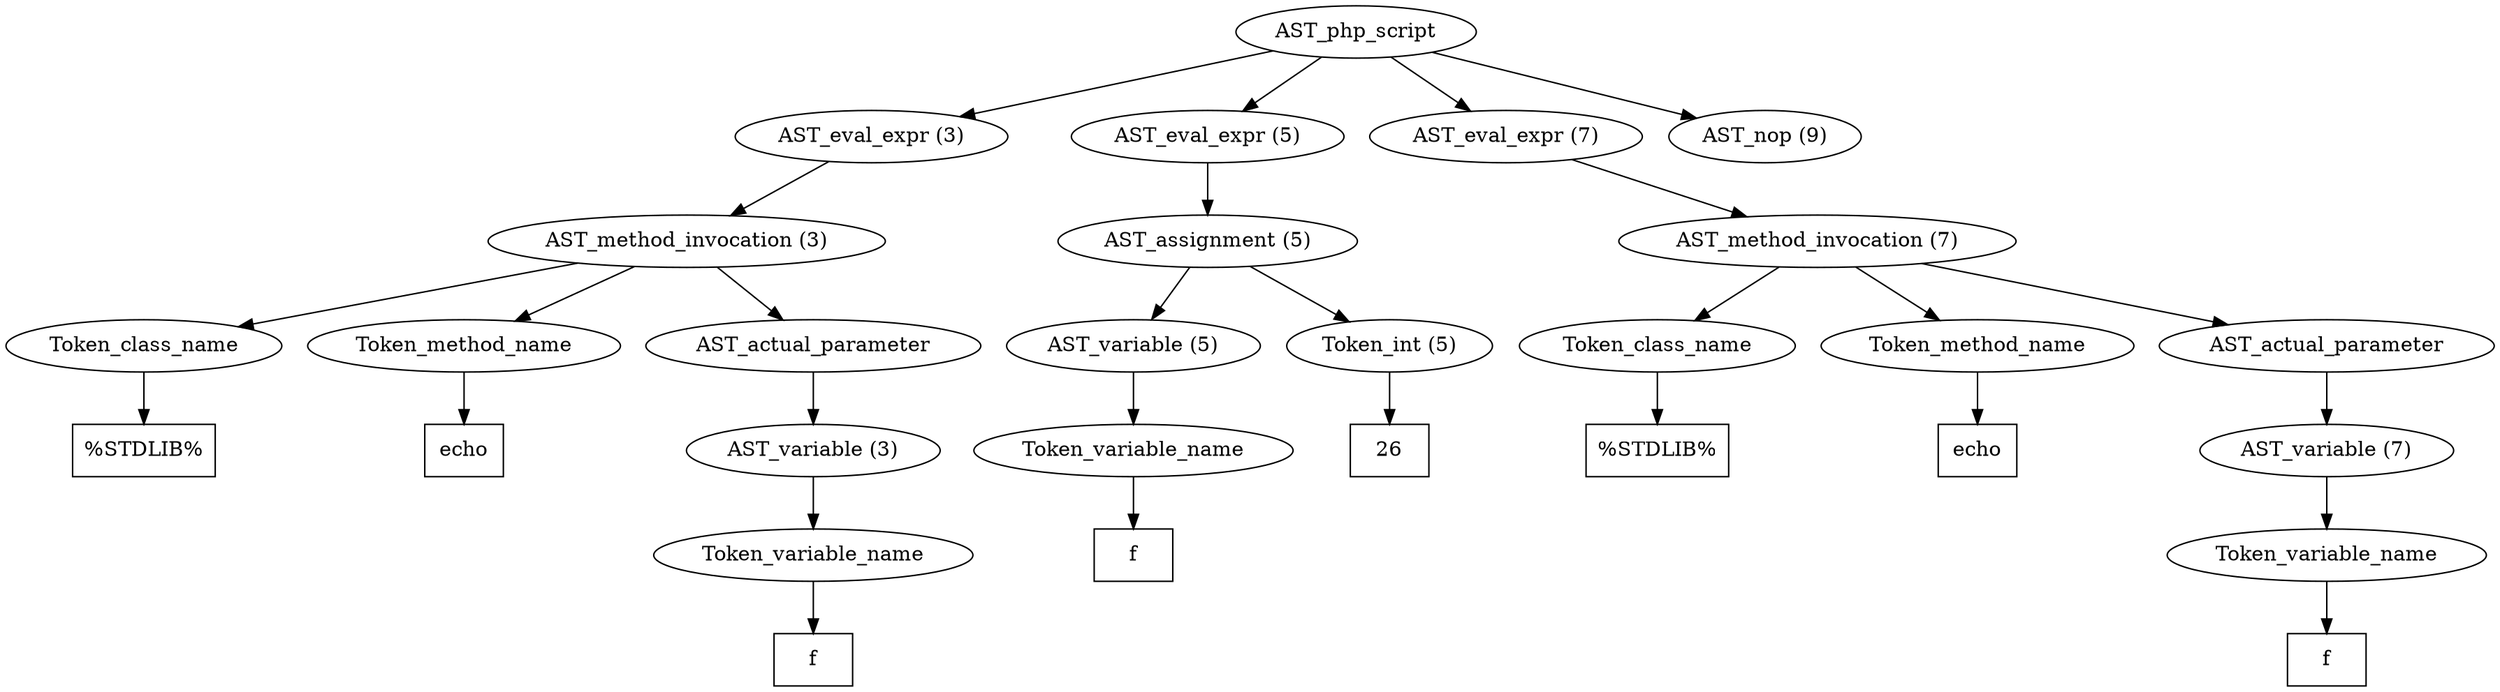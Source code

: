 /*
 * AST in dot format generated by phc -- the PHP compiler
 */

digraph AST {
node_0 [label="AST_php_script"];
node_1 [label="AST_eval_expr (3)"];
node_2 [label="AST_method_invocation (3)"];
node_3 [label="Token_class_name"];
node_4 [label="%STDLIB%", shape=box]
node_3 -> node_4;
node_5 [label="Token_method_name"];
node_6 [label="echo", shape=box]
node_5 -> node_6;
node_7 [label="AST_actual_parameter"];
node_8 [label="AST_variable (3)"];
node_9 [label="Token_variable_name"];
node_10 [label="f", shape=box]
node_9 -> node_10;
node_8 -> node_9;
node_7 -> node_8;
node_2 -> node_7;
node_2 -> node_5;
node_2 -> node_3;
node_1 -> node_2;
node_11 [label="AST_eval_expr (5)"];
node_12 [label="AST_assignment (5)"];
node_13 [label="AST_variable (5)"];
node_14 [label="Token_variable_name"];
node_15 [label="f", shape=box]
node_14 -> node_15;
node_13 -> node_14;
node_16 [label="Token_int (5)"];
node_17 [label="26", shape=box]
node_16 -> node_17;
node_12 -> node_16;
node_12 -> node_13;
node_11 -> node_12;
node_18 [label="AST_eval_expr (7)"];
node_19 [label="AST_method_invocation (7)"];
node_20 [label="Token_class_name"];
node_21 [label="%STDLIB%", shape=box]
node_20 -> node_21;
node_22 [label="Token_method_name"];
node_23 [label="echo", shape=box]
node_22 -> node_23;
node_24 [label="AST_actual_parameter"];
node_25 [label="AST_variable (7)"];
node_26 [label="Token_variable_name"];
node_27 [label="f", shape=box]
node_26 -> node_27;
node_25 -> node_26;
node_24 -> node_25;
node_19 -> node_24;
node_19 -> node_22;
node_19 -> node_20;
node_18 -> node_19;
node_28 [label="AST_nop (9)"];
node_0 -> node_28;
node_0 -> node_18;
node_0 -> node_11;
node_0 -> node_1;
}
